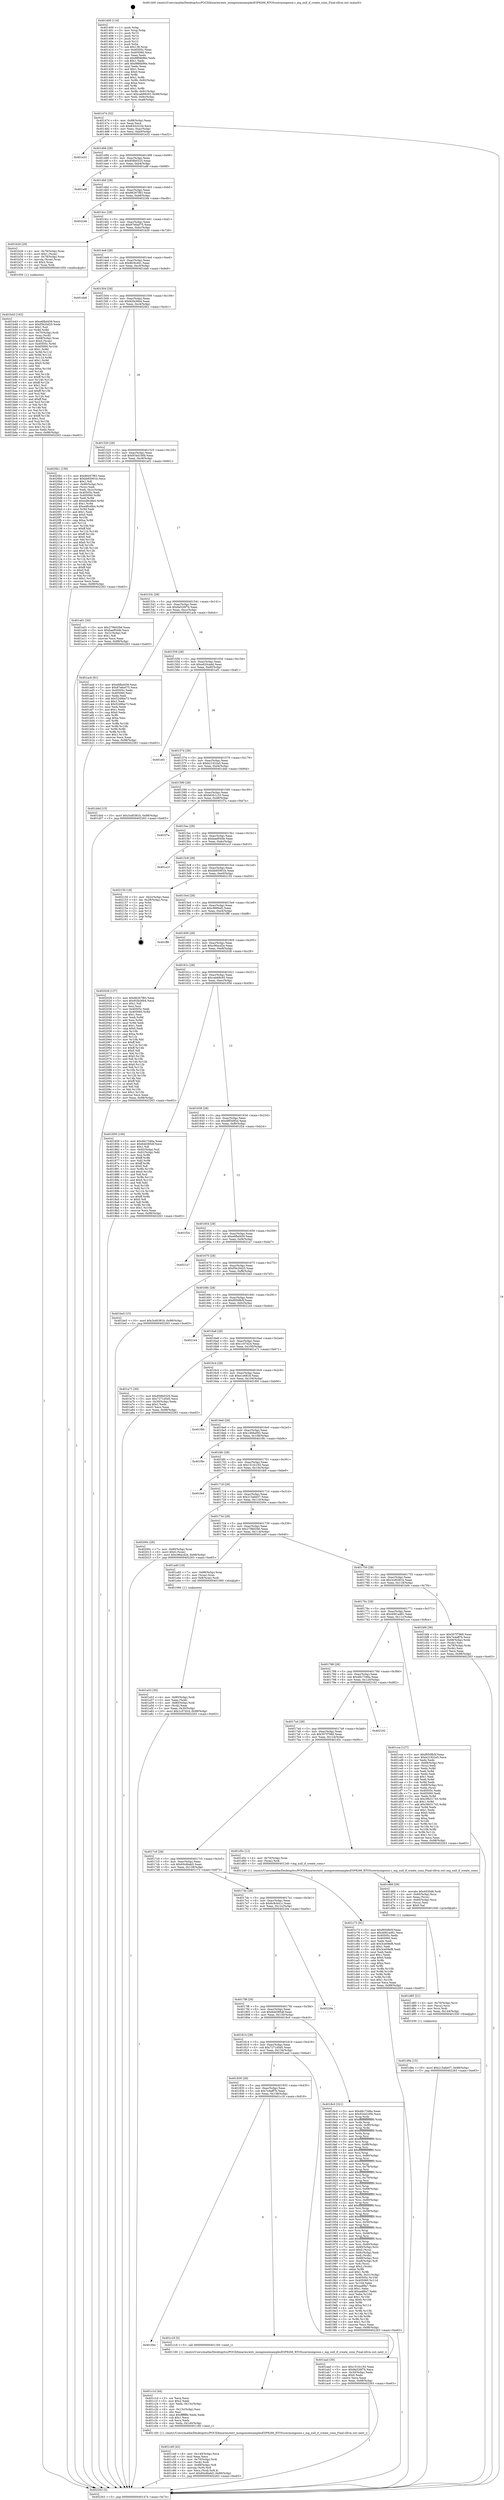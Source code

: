 digraph "0x401400" {
  label = "0x401400 (/mnt/c/Users/mathe/Desktop/tcc/POCII/binaries/extr_mongooseexamplesESP8266_RTOSusermongoose.c_mg_null_if_create_conn_Final-ollvm.out::main(0))"
  labelloc = "t"
  node[shape=record]

  Entry [label="",width=0.3,height=0.3,shape=circle,fillcolor=black,style=filled]
  "0x401474" [label="{
     0x401474 [32]\l
     | [instrs]\l
     &nbsp;&nbsp;0x401474 \<+6\>: mov -0x98(%rbp),%eax\l
     &nbsp;&nbsp;0x40147a \<+2\>: mov %eax,%ecx\l
     &nbsp;&nbsp;0x40147c \<+6\>: sub $0x83cb322d,%ecx\l
     &nbsp;&nbsp;0x401482 \<+6\>: mov %eax,-0xac(%rbp)\l
     &nbsp;&nbsp;0x401488 \<+6\>: mov %ecx,-0xb0(%rbp)\l
     &nbsp;&nbsp;0x40148e \<+6\>: je 0000000000401e32 \<main+0xa32\>\l
  }"]
  "0x401e32" [label="{
     0x401e32\l
  }", style=dashed]
  "0x401494" [label="{
     0x401494 [28]\l
     | [instrs]\l
     &nbsp;&nbsp;0x401494 \<+5\>: jmp 0000000000401499 \<main+0x99\>\l
     &nbsp;&nbsp;0x401499 \<+6\>: mov -0xac(%rbp),%eax\l
     &nbsp;&nbsp;0x40149f \<+5\>: sub $0x858b0325,%eax\l
     &nbsp;&nbsp;0x4014a4 \<+6\>: mov %eax,-0xb4(%rbp)\l
     &nbsp;&nbsp;0x4014aa \<+6\>: je 0000000000401a8f \<main+0x68f\>\l
  }"]
  Exit [label="",width=0.3,height=0.3,shape=circle,fillcolor=black,style=filled,peripheries=2]
  "0x401a8f" [label="{
     0x401a8f\l
  }", style=dashed]
  "0x4014b0" [label="{
     0x4014b0 [28]\l
     | [instrs]\l
     &nbsp;&nbsp;0x4014b0 \<+5\>: jmp 00000000004014b5 \<main+0xb5\>\l
     &nbsp;&nbsp;0x4014b5 \<+6\>: mov -0xac(%rbp),%eax\l
     &nbsp;&nbsp;0x4014bb \<+5\>: sub $0x86267f83,%eax\l
     &nbsp;&nbsp;0x4014c0 \<+6\>: mov %eax,-0xb8(%rbp)\l
     &nbsp;&nbsp;0x4014c6 \<+6\>: je 000000000040224b \<main+0xe4b\>\l
  }"]
  "0x401d9a" [label="{
     0x401d9a [15]\l
     | [instrs]\l
     &nbsp;&nbsp;0x401d9a \<+10\>: movl $0x215abb57,-0x98(%rbp)\l
     &nbsp;&nbsp;0x401da4 \<+5\>: jmp 0000000000402263 \<main+0xe63\>\l
  }"]
  "0x40224b" [label="{
     0x40224b\l
  }", style=dashed]
  "0x4014cc" [label="{
     0x4014cc [28]\l
     | [instrs]\l
     &nbsp;&nbsp;0x4014cc \<+5\>: jmp 00000000004014d1 \<main+0xd1\>\l
     &nbsp;&nbsp;0x4014d1 \<+6\>: mov -0xac(%rbp),%eax\l
     &nbsp;&nbsp;0x4014d7 \<+5\>: sub $0x87e6a075,%eax\l
     &nbsp;&nbsp;0x4014dc \<+6\>: mov %eax,-0xbc(%rbp)\l
     &nbsp;&nbsp;0x4014e2 \<+6\>: je 0000000000401b26 \<main+0x726\>\l
  }"]
  "0x401d85" [label="{
     0x401d85 [21]\l
     | [instrs]\l
     &nbsp;&nbsp;0x401d85 \<+4\>: mov -0x70(%rbp),%rcx\l
     &nbsp;&nbsp;0x401d89 \<+3\>: mov (%rcx),%rcx\l
     &nbsp;&nbsp;0x401d8c \<+3\>: mov %rcx,%rdi\l
     &nbsp;&nbsp;0x401d8f \<+6\>: mov %eax,-0x144(%rbp)\l
     &nbsp;&nbsp;0x401d95 \<+5\>: call 0000000000401030 \<free@plt\>\l
     | [calls]\l
     &nbsp;&nbsp;0x401030 \{1\} (unknown)\l
  }"]
  "0x401b26" [label="{
     0x401b26 [29]\l
     | [instrs]\l
     &nbsp;&nbsp;0x401b26 \<+4\>: mov -0x78(%rbp),%rax\l
     &nbsp;&nbsp;0x401b2a \<+6\>: movl $0x1,(%rax)\l
     &nbsp;&nbsp;0x401b30 \<+4\>: mov -0x78(%rbp),%rax\l
     &nbsp;&nbsp;0x401b34 \<+3\>: movslq (%rax),%rax\l
     &nbsp;&nbsp;0x401b37 \<+4\>: shl $0x2,%rax\l
     &nbsp;&nbsp;0x401b3b \<+3\>: mov %rax,%rdi\l
     &nbsp;&nbsp;0x401b3e \<+5\>: call 0000000000401050 \<malloc@plt\>\l
     | [calls]\l
     &nbsp;&nbsp;0x401050 \{1\} (unknown)\l
  }"]
  "0x4014e8" [label="{
     0x4014e8 [28]\l
     | [instrs]\l
     &nbsp;&nbsp;0x4014e8 \<+5\>: jmp 00000000004014ed \<main+0xed\>\l
     &nbsp;&nbsp;0x4014ed \<+6\>: mov -0xac(%rbp),%eax\l
     &nbsp;&nbsp;0x4014f3 \<+5\>: sub $0x8fc9cd41,%eax\l
     &nbsp;&nbsp;0x4014f8 \<+6\>: mov %eax,-0xc0(%rbp)\l
     &nbsp;&nbsp;0x4014fe \<+6\>: je 0000000000401da9 \<main+0x9a9\>\l
  }"]
  "0x401d68" [label="{
     0x401d68 [29]\l
     | [instrs]\l
     &nbsp;&nbsp;0x401d68 \<+10\>: movabs $0x4030d6,%rdi\l
     &nbsp;&nbsp;0x401d72 \<+4\>: mov -0x60(%rbp),%rcx\l
     &nbsp;&nbsp;0x401d76 \<+2\>: mov %eax,(%rcx)\l
     &nbsp;&nbsp;0x401d78 \<+4\>: mov -0x60(%rbp),%rcx\l
     &nbsp;&nbsp;0x401d7c \<+2\>: mov (%rcx),%esi\l
     &nbsp;&nbsp;0x401d7e \<+2\>: mov $0x0,%al\l
     &nbsp;&nbsp;0x401d80 \<+5\>: call 0000000000401040 \<printf@plt\>\l
     | [calls]\l
     &nbsp;&nbsp;0x401040 \{1\} (unknown)\l
  }"]
  "0x401da9" [label="{
     0x401da9\l
  }", style=dashed]
  "0x401504" [label="{
     0x401504 [28]\l
     | [instrs]\l
     &nbsp;&nbsp;0x401504 \<+5\>: jmp 0000000000401509 \<main+0x109\>\l
     &nbsp;&nbsp;0x401509 \<+6\>: mov -0xac(%rbp),%eax\l
     &nbsp;&nbsp;0x40150f \<+5\>: sub $0x92fa36b4,%eax\l
     &nbsp;&nbsp;0x401514 \<+6\>: mov %eax,-0xc4(%rbp)\l
     &nbsp;&nbsp;0x40151a \<+6\>: je 00000000004020b1 \<main+0xcb1\>\l
  }"]
  "0x401c49" [label="{
     0x401c49 [42]\l
     | [instrs]\l
     &nbsp;&nbsp;0x401c49 \<+6\>: mov -0x140(%rbp),%ecx\l
     &nbsp;&nbsp;0x401c4f \<+3\>: imul %eax,%ecx\l
     &nbsp;&nbsp;0x401c52 \<+4\>: mov -0x70(%rbp),%rdi\l
     &nbsp;&nbsp;0x401c56 \<+3\>: mov (%rdi),%rdi\l
     &nbsp;&nbsp;0x401c59 \<+4\>: mov -0x68(%rbp),%r8\l
     &nbsp;&nbsp;0x401c5d \<+3\>: movslq (%r8),%r8\l
     &nbsp;&nbsp;0x401c60 \<+4\>: mov %ecx,(%rdi,%r8,4)\l
     &nbsp;&nbsp;0x401c64 \<+10\>: movl $0x60c6bab5,-0x98(%rbp)\l
     &nbsp;&nbsp;0x401c6e \<+5\>: jmp 0000000000402263 \<main+0xe63\>\l
  }"]
  "0x4020b1" [label="{
     0x4020b1 [159]\l
     | [instrs]\l
     &nbsp;&nbsp;0x4020b1 \<+5\>: mov $0x86267f83,%eax\l
     &nbsp;&nbsp;0x4020b6 \<+5\>: mov $0xbb65901b,%ecx\l
     &nbsp;&nbsp;0x4020bb \<+2\>: mov $0x1,%dl\l
     &nbsp;&nbsp;0x4020bd \<+7\>: mov -0x90(%rbp),%rsi\l
     &nbsp;&nbsp;0x4020c4 \<+2\>: mov (%rsi),%edi\l
     &nbsp;&nbsp;0x4020c6 \<+3\>: mov %edi,-0x2c(%rbp)\l
     &nbsp;&nbsp;0x4020c9 \<+7\>: mov 0x40505c,%edi\l
     &nbsp;&nbsp;0x4020d0 \<+8\>: mov 0x405060,%r8d\l
     &nbsp;&nbsp;0x4020d8 \<+3\>: mov %edi,%r9d\l
     &nbsp;&nbsp;0x4020db \<+7\>: add $0xed8cdfe4,%r9d\l
     &nbsp;&nbsp;0x4020e2 \<+4\>: sub $0x1,%r9d\l
     &nbsp;&nbsp;0x4020e6 \<+7\>: sub $0xed8cdfe4,%r9d\l
     &nbsp;&nbsp;0x4020ed \<+4\>: imul %r9d,%edi\l
     &nbsp;&nbsp;0x4020f1 \<+3\>: and $0x1,%edi\l
     &nbsp;&nbsp;0x4020f4 \<+3\>: cmp $0x0,%edi\l
     &nbsp;&nbsp;0x4020f7 \<+4\>: sete %r10b\l
     &nbsp;&nbsp;0x4020fb \<+4\>: cmp $0xa,%r8d\l
     &nbsp;&nbsp;0x4020ff \<+4\>: setl %r11b\l
     &nbsp;&nbsp;0x402103 \<+3\>: mov %r10b,%bl\l
     &nbsp;&nbsp;0x402106 \<+3\>: xor $0xff,%bl\l
     &nbsp;&nbsp;0x402109 \<+3\>: mov %r11b,%r14b\l
     &nbsp;&nbsp;0x40210c \<+4\>: xor $0xff,%r14b\l
     &nbsp;&nbsp;0x402110 \<+3\>: xor $0x0,%dl\l
     &nbsp;&nbsp;0x402113 \<+3\>: mov %bl,%r15b\l
     &nbsp;&nbsp;0x402116 \<+4\>: and $0x0,%r15b\l
     &nbsp;&nbsp;0x40211a \<+3\>: and %dl,%r10b\l
     &nbsp;&nbsp;0x40211d \<+3\>: mov %r14b,%r12b\l
     &nbsp;&nbsp;0x402120 \<+4\>: and $0x0,%r12b\l
     &nbsp;&nbsp;0x402124 \<+3\>: and %dl,%r11b\l
     &nbsp;&nbsp;0x402127 \<+3\>: or %r10b,%r15b\l
     &nbsp;&nbsp;0x40212a \<+3\>: or %r11b,%r12b\l
     &nbsp;&nbsp;0x40212d \<+3\>: xor %r12b,%r15b\l
     &nbsp;&nbsp;0x402130 \<+3\>: or %r14b,%bl\l
     &nbsp;&nbsp;0x402133 \<+3\>: xor $0xff,%bl\l
     &nbsp;&nbsp;0x402136 \<+3\>: or $0x0,%dl\l
     &nbsp;&nbsp;0x402139 \<+2\>: and %dl,%bl\l
     &nbsp;&nbsp;0x40213b \<+3\>: or %bl,%r15b\l
     &nbsp;&nbsp;0x40213e \<+4\>: test $0x1,%r15b\l
     &nbsp;&nbsp;0x402142 \<+3\>: cmovne %ecx,%eax\l
     &nbsp;&nbsp;0x402145 \<+6\>: mov %eax,-0x98(%rbp)\l
     &nbsp;&nbsp;0x40214b \<+5\>: jmp 0000000000402263 \<main+0xe63\>\l
  }"]
  "0x401520" [label="{
     0x401520 [28]\l
     | [instrs]\l
     &nbsp;&nbsp;0x401520 \<+5\>: jmp 0000000000401525 \<main+0x125\>\l
     &nbsp;&nbsp;0x401525 \<+6\>: mov -0xac(%rbp),%eax\l
     &nbsp;&nbsp;0x40152b \<+5\>: sub $0x934d100b,%eax\l
     &nbsp;&nbsp;0x401530 \<+6\>: mov %eax,-0xc8(%rbp)\l
     &nbsp;&nbsp;0x401536 \<+6\>: je 0000000000401a01 \<main+0x601\>\l
  }"]
  "0x401c1d" [label="{
     0x401c1d [44]\l
     | [instrs]\l
     &nbsp;&nbsp;0x401c1d \<+2\>: xor %ecx,%ecx\l
     &nbsp;&nbsp;0x401c1f \<+5\>: mov $0x2,%edx\l
     &nbsp;&nbsp;0x401c24 \<+6\>: mov %edx,-0x13c(%rbp)\l
     &nbsp;&nbsp;0x401c2a \<+1\>: cltd\l
     &nbsp;&nbsp;0x401c2b \<+6\>: mov -0x13c(%rbp),%esi\l
     &nbsp;&nbsp;0x401c31 \<+2\>: idiv %esi\l
     &nbsp;&nbsp;0x401c33 \<+6\>: imul $0xfffffffe,%edx,%edx\l
     &nbsp;&nbsp;0x401c39 \<+3\>: sub $0x1,%ecx\l
     &nbsp;&nbsp;0x401c3c \<+2\>: sub %ecx,%edx\l
     &nbsp;&nbsp;0x401c3e \<+6\>: mov %edx,-0x140(%rbp)\l
     &nbsp;&nbsp;0x401c44 \<+5\>: call 0000000000401160 \<next_i\>\l
     | [calls]\l
     &nbsp;&nbsp;0x401160 \{1\} (/mnt/c/Users/mathe/Desktop/tcc/POCII/binaries/extr_mongooseexamplesESP8266_RTOSusermongoose.c_mg_null_if_create_conn_Final-ollvm.out::next_i)\l
  }"]
  "0x401a01" [label="{
     0x401a01 [30]\l
     | [instrs]\l
     &nbsp;&nbsp;0x401a01 \<+5\>: mov $0x279b029d,%eax\l
     &nbsp;&nbsp;0x401a06 \<+5\>: mov $0xbaef044b,%ecx\l
     &nbsp;&nbsp;0x401a0b \<+3\>: mov -0x31(%rbp),%dl\l
     &nbsp;&nbsp;0x401a0e \<+3\>: test $0x1,%dl\l
     &nbsp;&nbsp;0x401a11 \<+3\>: cmovne %ecx,%eax\l
     &nbsp;&nbsp;0x401a14 \<+6\>: mov %eax,-0x98(%rbp)\l
     &nbsp;&nbsp;0x401a1a \<+5\>: jmp 0000000000402263 \<main+0xe63\>\l
  }"]
  "0x40153c" [label="{
     0x40153c [28]\l
     | [instrs]\l
     &nbsp;&nbsp;0x40153c \<+5\>: jmp 0000000000401541 \<main+0x141\>\l
     &nbsp;&nbsp;0x401541 \<+6\>: mov -0xac(%rbp),%eax\l
     &nbsp;&nbsp;0x401547 \<+5\>: sub $0x9a526f7b,%eax\l
     &nbsp;&nbsp;0x40154c \<+6\>: mov %eax,-0xcc(%rbp)\l
     &nbsp;&nbsp;0x401552 \<+6\>: je 0000000000401acb \<main+0x6cb\>\l
  }"]
  "0x40184c" [label="{
     0x40184c\l
  }", style=dashed]
  "0x401acb" [label="{
     0x401acb [91]\l
     | [instrs]\l
     &nbsp;&nbsp;0x401acb \<+5\>: mov $0xe6fbd459,%eax\l
     &nbsp;&nbsp;0x401ad0 \<+5\>: mov $0x87e6a075,%ecx\l
     &nbsp;&nbsp;0x401ad5 \<+7\>: mov 0x40505c,%edx\l
     &nbsp;&nbsp;0x401adc \<+7\>: mov 0x405060,%esi\l
     &nbsp;&nbsp;0x401ae3 \<+2\>: mov %edx,%edi\l
     &nbsp;&nbsp;0x401ae5 \<+6\>: add $0x5249ba73,%edi\l
     &nbsp;&nbsp;0x401aeb \<+3\>: sub $0x1,%edi\l
     &nbsp;&nbsp;0x401aee \<+6\>: sub $0x5249ba73,%edi\l
     &nbsp;&nbsp;0x401af4 \<+3\>: imul %edi,%edx\l
     &nbsp;&nbsp;0x401af7 \<+3\>: and $0x1,%edx\l
     &nbsp;&nbsp;0x401afa \<+3\>: cmp $0x0,%edx\l
     &nbsp;&nbsp;0x401afd \<+4\>: sete %r8b\l
     &nbsp;&nbsp;0x401b01 \<+3\>: cmp $0xa,%esi\l
     &nbsp;&nbsp;0x401b04 \<+4\>: setl %r9b\l
     &nbsp;&nbsp;0x401b08 \<+3\>: mov %r8b,%r10b\l
     &nbsp;&nbsp;0x401b0b \<+3\>: and %r9b,%r10b\l
     &nbsp;&nbsp;0x401b0e \<+3\>: xor %r9b,%r8b\l
     &nbsp;&nbsp;0x401b11 \<+3\>: or %r8b,%r10b\l
     &nbsp;&nbsp;0x401b14 \<+4\>: test $0x1,%r10b\l
     &nbsp;&nbsp;0x401b18 \<+3\>: cmovne %ecx,%eax\l
     &nbsp;&nbsp;0x401b1b \<+6\>: mov %eax,-0x98(%rbp)\l
     &nbsp;&nbsp;0x401b21 \<+5\>: jmp 0000000000402263 \<main+0xe63\>\l
  }"]
  "0x401558" [label="{
     0x401558 [28]\l
     | [instrs]\l
     &nbsp;&nbsp;0x401558 \<+5\>: jmp 000000000040155d \<main+0x15d\>\l
     &nbsp;&nbsp;0x40155d \<+6\>: mov -0xac(%rbp),%eax\l
     &nbsp;&nbsp;0x401563 \<+5\>: sub $0xa920cadd,%eax\l
     &nbsp;&nbsp;0x401568 \<+6\>: mov %eax,-0xd0(%rbp)\l
     &nbsp;&nbsp;0x40156e \<+6\>: je 0000000000401ef1 \<main+0xaf1\>\l
  }"]
  "0x401c18" [label="{
     0x401c18 [5]\l
     | [instrs]\l
     &nbsp;&nbsp;0x401c18 \<+5\>: call 0000000000401160 \<next_i\>\l
     | [calls]\l
     &nbsp;&nbsp;0x401160 \{1\} (/mnt/c/Users/mathe/Desktop/tcc/POCII/binaries/extr_mongooseexamplesESP8266_RTOSusermongoose.c_mg_null_if_create_conn_Final-ollvm.out::next_i)\l
  }"]
  "0x401ef1" [label="{
     0x401ef1\l
  }", style=dashed]
  "0x401574" [label="{
     0x401574 [28]\l
     | [instrs]\l
     &nbsp;&nbsp;0x401574 \<+5\>: jmp 0000000000401579 \<main+0x179\>\l
     &nbsp;&nbsp;0x401579 \<+6\>: mov -0xac(%rbp),%eax\l
     &nbsp;&nbsp;0x40157f \<+5\>: sub $0xb21922a5,%eax\l
     &nbsp;&nbsp;0x401584 \<+6\>: mov %eax,-0xd4(%rbp)\l
     &nbsp;&nbsp;0x40158a \<+6\>: je 0000000000401d4d \<main+0x94d\>\l
  }"]
  "0x401b43" [label="{
     0x401b43 [162]\l
     | [instrs]\l
     &nbsp;&nbsp;0x401b43 \<+5\>: mov $0xe6fbd459,%ecx\l
     &nbsp;&nbsp;0x401b48 \<+5\>: mov $0xf5b20d25,%edx\l
     &nbsp;&nbsp;0x401b4d \<+3\>: mov $0x1,%sil\l
     &nbsp;&nbsp;0x401b50 \<+3\>: xor %r8d,%r8d\l
     &nbsp;&nbsp;0x401b53 \<+4\>: mov -0x70(%rbp),%rdi\l
     &nbsp;&nbsp;0x401b57 \<+3\>: mov %rax,(%rdi)\l
     &nbsp;&nbsp;0x401b5a \<+4\>: mov -0x68(%rbp),%rax\l
     &nbsp;&nbsp;0x401b5e \<+6\>: movl $0x0,(%rax)\l
     &nbsp;&nbsp;0x401b64 \<+8\>: mov 0x40505c,%r9d\l
     &nbsp;&nbsp;0x401b6c \<+8\>: mov 0x405060,%r10d\l
     &nbsp;&nbsp;0x401b74 \<+4\>: sub $0x1,%r8d\l
     &nbsp;&nbsp;0x401b78 \<+3\>: mov %r9d,%r11d\l
     &nbsp;&nbsp;0x401b7b \<+3\>: add %r8d,%r11d\l
     &nbsp;&nbsp;0x401b7e \<+4\>: imul %r11d,%r9d\l
     &nbsp;&nbsp;0x401b82 \<+4\>: and $0x1,%r9d\l
     &nbsp;&nbsp;0x401b86 \<+4\>: cmp $0x0,%r9d\l
     &nbsp;&nbsp;0x401b8a \<+3\>: sete %bl\l
     &nbsp;&nbsp;0x401b8d \<+4\>: cmp $0xa,%r10d\l
     &nbsp;&nbsp;0x401b91 \<+4\>: setl %r14b\l
     &nbsp;&nbsp;0x401b95 \<+3\>: mov %bl,%r15b\l
     &nbsp;&nbsp;0x401b98 \<+4\>: xor $0xff,%r15b\l
     &nbsp;&nbsp;0x401b9c \<+3\>: mov %r14b,%r12b\l
     &nbsp;&nbsp;0x401b9f \<+4\>: xor $0xff,%r12b\l
     &nbsp;&nbsp;0x401ba3 \<+4\>: xor $0x1,%sil\l
     &nbsp;&nbsp;0x401ba7 \<+3\>: mov %r15b,%r13b\l
     &nbsp;&nbsp;0x401baa \<+4\>: and $0xff,%r13b\l
     &nbsp;&nbsp;0x401bae \<+3\>: and %sil,%bl\l
     &nbsp;&nbsp;0x401bb1 \<+3\>: mov %r12b,%al\l
     &nbsp;&nbsp;0x401bb4 \<+2\>: and $0xff,%al\l
     &nbsp;&nbsp;0x401bb6 \<+3\>: and %sil,%r14b\l
     &nbsp;&nbsp;0x401bb9 \<+3\>: or %bl,%r13b\l
     &nbsp;&nbsp;0x401bbc \<+3\>: or %r14b,%al\l
     &nbsp;&nbsp;0x401bbf \<+3\>: xor %al,%r13b\l
     &nbsp;&nbsp;0x401bc2 \<+3\>: or %r12b,%r15b\l
     &nbsp;&nbsp;0x401bc5 \<+4\>: xor $0xff,%r15b\l
     &nbsp;&nbsp;0x401bc9 \<+4\>: or $0x1,%sil\l
     &nbsp;&nbsp;0x401bcd \<+3\>: and %sil,%r15b\l
     &nbsp;&nbsp;0x401bd0 \<+3\>: or %r15b,%r13b\l
     &nbsp;&nbsp;0x401bd3 \<+4\>: test $0x1,%r13b\l
     &nbsp;&nbsp;0x401bd7 \<+3\>: cmovne %edx,%ecx\l
     &nbsp;&nbsp;0x401bda \<+6\>: mov %ecx,-0x98(%rbp)\l
     &nbsp;&nbsp;0x401be0 \<+5\>: jmp 0000000000402263 \<main+0xe63\>\l
  }"]
  "0x401d4d" [label="{
     0x401d4d [15]\l
     | [instrs]\l
     &nbsp;&nbsp;0x401d4d \<+10\>: movl $0x3cd0381b,-0x98(%rbp)\l
     &nbsp;&nbsp;0x401d57 \<+5\>: jmp 0000000000402263 \<main+0xe63\>\l
  }"]
  "0x401590" [label="{
     0x401590 [28]\l
     | [instrs]\l
     &nbsp;&nbsp;0x401590 \<+5\>: jmp 0000000000401595 \<main+0x195\>\l
     &nbsp;&nbsp;0x401595 \<+6\>: mov -0xac(%rbp),%eax\l
     &nbsp;&nbsp;0x40159b \<+5\>: sub $0xb62b1c33,%eax\l
     &nbsp;&nbsp;0x4015a0 \<+6\>: mov %eax,-0xd8(%rbp)\l
     &nbsp;&nbsp;0x4015a6 \<+6\>: je 0000000000401f7a \<main+0xb7a\>\l
  }"]
  "0x401830" [label="{
     0x401830 [28]\l
     | [instrs]\l
     &nbsp;&nbsp;0x401830 \<+5\>: jmp 0000000000401835 \<main+0x435\>\l
     &nbsp;&nbsp;0x401835 \<+6\>: mov -0xac(%rbp),%eax\l
     &nbsp;&nbsp;0x40183b \<+5\>: sub $0x7e4aff7b,%eax\l
     &nbsp;&nbsp;0x401840 \<+6\>: mov %eax,-0x138(%rbp)\l
     &nbsp;&nbsp;0x401846 \<+6\>: je 0000000000401c18 \<main+0x818\>\l
  }"]
  "0x401f7a" [label="{
     0x401f7a\l
  }", style=dashed]
  "0x4015ac" [label="{
     0x4015ac [28]\l
     | [instrs]\l
     &nbsp;&nbsp;0x4015ac \<+5\>: jmp 00000000004015b1 \<main+0x1b1\>\l
     &nbsp;&nbsp;0x4015b1 \<+6\>: mov -0xac(%rbp),%eax\l
     &nbsp;&nbsp;0x4015b7 \<+5\>: sub $0xbaef044b,%eax\l
     &nbsp;&nbsp;0x4015bc \<+6\>: mov %eax,-0xdc(%rbp)\l
     &nbsp;&nbsp;0x4015c2 \<+6\>: je 0000000000401a1f \<main+0x61f\>\l
  }"]
  "0x401aad" [label="{
     0x401aad [30]\l
     | [instrs]\l
     &nbsp;&nbsp;0x401aad \<+5\>: mov $0x1510c193,%eax\l
     &nbsp;&nbsp;0x401ab2 \<+5\>: mov $0x9a526f7b,%ecx\l
     &nbsp;&nbsp;0x401ab7 \<+3\>: mov -0x30(%rbp),%edx\l
     &nbsp;&nbsp;0x401aba \<+3\>: cmp $0x0,%edx\l
     &nbsp;&nbsp;0x401abd \<+3\>: cmove %ecx,%eax\l
     &nbsp;&nbsp;0x401ac0 \<+6\>: mov %eax,-0x98(%rbp)\l
     &nbsp;&nbsp;0x401ac6 \<+5\>: jmp 0000000000402263 \<main+0xe63\>\l
  }"]
  "0x401a1f" [label="{
     0x401a1f\l
  }", style=dashed]
  "0x4015c8" [label="{
     0x4015c8 [28]\l
     | [instrs]\l
     &nbsp;&nbsp;0x4015c8 \<+5\>: jmp 00000000004015cd \<main+0x1cd\>\l
     &nbsp;&nbsp;0x4015cd \<+6\>: mov -0xac(%rbp),%eax\l
     &nbsp;&nbsp;0x4015d3 \<+5\>: sub $0xbb65901b,%eax\l
     &nbsp;&nbsp;0x4015d8 \<+6\>: mov %eax,-0xe0(%rbp)\l
     &nbsp;&nbsp;0x4015de \<+6\>: je 0000000000402150 \<main+0xd50\>\l
  }"]
  "0x401a53" [label="{
     0x401a53 [30]\l
     | [instrs]\l
     &nbsp;&nbsp;0x401a53 \<+4\>: mov -0x80(%rbp),%rdi\l
     &nbsp;&nbsp;0x401a57 \<+2\>: mov %eax,(%rdi)\l
     &nbsp;&nbsp;0x401a59 \<+4\>: mov -0x80(%rbp),%rdi\l
     &nbsp;&nbsp;0x401a5d \<+2\>: mov (%rdi),%eax\l
     &nbsp;&nbsp;0x401a5f \<+3\>: mov %eax,-0x30(%rbp)\l
     &nbsp;&nbsp;0x401a62 \<+10\>: movl $0x1c07d24,-0x98(%rbp)\l
     &nbsp;&nbsp;0x401a6c \<+5\>: jmp 0000000000402263 \<main+0xe63\>\l
  }"]
  "0x402150" [label="{
     0x402150 [18]\l
     | [instrs]\l
     &nbsp;&nbsp;0x402150 \<+3\>: mov -0x2c(%rbp),%eax\l
     &nbsp;&nbsp;0x402153 \<+4\>: lea -0x28(%rbp),%rsp\l
     &nbsp;&nbsp;0x402157 \<+1\>: pop %rbx\l
     &nbsp;&nbsp;0x402158 \<+2\>: pop %r12\l
     &nbsp;&nbsp;0x40215a \<+2\>: pop %r13\l
     &nbsp;&nbsp;0x40215c \<+2\>: pop %r14\l
     &nbsp;&nbsp;0x40215e \<+2\>: pop %r15\l
     &nbsp;&nbsp;0x402160 \<+1\>: pop %rbp\l
     &nbsp;&nbsp;0x402161 \<+1\>: ret\l
  }"]
  "0x4015e4" [label="{
     0x4015e4 [28]\l
     | [instrs]\l
     &nbsp;&nbsp;0x4015e4 \<+5\>: jmp 00000000004015e9 \<main+0x1e9\>\l
     &nbsp;&nbsp;0x4015e9 \<+6\>: mov -0xac(%rbp),%eax\l
     &nbsp;&nbsp;0x4015ef \<+5\>: sub $0xc86f0af2,%eax\l
     &nbsp;&nbsp;0x4015f4 \<+6\>: mov %eax,-0xe4(%rbp)\l
     &nbsp;&nbsp;0x4015fa \<+6\>: je 0000000000401ff8 \<main+0xbf8\>\l
  }"]
  "0x401814" [label="{
     0x401814 [28]\l
     | [instrs]\l
     &nbsp;&nbsp;0x401814 \<+5\>: jmp 0000000000401819 \<main+0x419\>\l
     &nbsp;&nbsp;0x401819 \<+6\>: mov -0xac(%rbp),%eax\l
     &nbsp;&nbsp;0x40181f \<+5\>: sub $0x7271d5d5,%eax\l
     &nbsp;&nbsp;0x401824 \<+6\>: mov %eax,-0x134(%rbp)\l
     &nbsp;&nbsp;0x40182a \<+6\>: je 0000000000401aad \<main+0x6ad\>\l
  }"]
  "0x401ff8" [label="{
     0x401ff8\l
  }", style=dashed]
  "0x401600" [label="{
     0x401600 [28]\l
     | [instrs]\l
     &nbsp;&nbsp;0x401600 \<+5\>: jmp 0000000000401605 \<main+0x205\>\l
     &nbsp;&nbsp;0x401605 \<+6\>: mov -0xac(%rbp),%eax\l
     &nbsp;&nbsp;0x40160b \<+5\>: sub $0xc96acd2e,%eax\l
     &nbsp;&nbsp;0x401610 \<+6\>: mov %eax,-0xe8(%rbp)\l
     &nbsp;&nbsp;0x401616 \<+6\>: je 0000000000402028 \<main+0xc28\>\l
  }"]
  "0x4018c0" [label="{
     0x4018c0 [321]\l
     | [instrs]\l
     &nbsp;&nbsp;0x4018c0 \<+5\>: mov $0x46c7346a,%eax\l
     &nbsp;&nbsp;0x4018c5 \<+5\>: mov $0x934d100b,%ecx\l
     &nbsp;&nbsp;0x4018ca \<+3\>: mov %rsp,%rdx\l
     &nbsp;&nbsp;0x4018cd \<+4\>: add $0xfffffffffffffff0,%rdx\l
     &nbsp;&nbsp;0x4018d1 \<+3\>: mov %rdx,%rsp\l
     &nbsp;&nbsp;0x4018d4 \<+7\>: mov %rdx,-0x90(%rbp)\l
     &nbsp;&nbsp;0x4018db \<+3\>: mov %rsp,%rdx\l
     &nbsp;&nbsp;0x4018de \<+4\>: add $0xfffffffffffffff0,%rdx\l
     &nbsp;&nbsp;0x4018e2 \<+3\>: mov %rdx,%rsp\l
     &nbsp;&nbsp;0x4018e5 \<+3\>: mov %rsp,%rsi\l
     &nbsp;&nbsp;0x4018e8 \<+4\>: add $0xfffffffffffffff0,%rsi\l
     &nbsp;&nbsp;0x4018ec \<+3\>: mov %rsi,%rsp\l
     &nbsp;&nbsp;0x4018ef \<+7\>: mov %rsi,-0x88(%rbp)\l
     &nbsp;&nbsp;0x4018f6 \<+3\>: mov %rsp,%rsi\l
     &nbsp;&nbsp;0x4018f9 \<+4\>: add $0xfffffffffffffff0,%rsi\l
     &nbsp;&nbsp;0x4018fd \<+3\>: mov %rsi,%rsp\l
     &nbsp;&nbsp;0x401900 \<+4\>: mov %rsi,-0x80(%rbp)\l
     &nbsp;&nbsp;0x401904 \<+3\>: mov %rsp,%rsi\l
     &nbsp;&nbsp;0x401907 \<+4\>: add $0xfffffffffffffff0,%rsi\l
     &nbsp;&nbsp;0x40190b \<+3\>: mov %rsi,%rsp\l
     &nbsp;&nbsp;0x40190e \<+4\>: mov %rsi,-0x78(%rbp)\l
     &nbsp;&nbsp;0x401912 \<+3\>: mov %rsp,%rsi\l
     &nbsp;&nbsp;0x401915 \<+4\>: add $0xfffffffffffffff0,%rsi\l
     &nbsp;&nbsp;0x401919 \<+3\>: mov %rsi,%rsp\l
     &nbsp;&nbsp;0x40191c \<+4\>: mov %rsi,-0x70(%rbp)\l
     &nbsp;&nbsp;0x401920 \<+3\>: mov %rsp,%rsi\l
     &nbsp;&nbsp;0x401923 \<+4\>: add $0xfffffffffffffff0,%rsi\l
     &nbsp;&nbsp;0x401927 \<+3\>: mov %rsi,%rsp\l
     &nbsp;&nbsp;0x40192a \<+4\>: mov %rsi,-0x68(%rbp)\l
     &nbsp;&nbsp;0x40192e \<+3\>: mov %rsp,%rsi\l
     &nbsp;&nbsp;0x401931 \<+4\>: add $0xfffffffffffffff0,%rsi\l
     &nbsp;&nbsp;0x401935 \<+3\>: mov %rsi,%rsp\l
     &nbsp;&nbsp;0x401938 \<+4\>: mov %rsi,-0x60(%rbp)\l
     &nbsp;&nbsp;0x40193c \<+3\>: mov %rsp,%rsi\l
     &nbsp;&nbsp;0x40193f \<+4\>: add $0xfffffffffffffff0,%rsi\l
     &nbsp;&nbsp;0x401943 \<+3\>: mov %rsi,%rsp\l
     &nbsp;&nbsp;0x401946 \<+4\>: mov %rsi,-0x58(%rbp)\l
     &nbsp;&nbsp;0x40194a \<+3\>: mov %rsp,%rsi\l
     &nbsp;&nbsp;0x40194d \<+4\>: add $0xfffffffffffffff0,%rsi\l
     &nbsp;&nbsp;0x401951 \<+3\>: mov %rsi,%rsp\l
     &nbsp;&nbsp;0x401954 \<+4\>: mov %rsi,-0x50(%rbp)\l
     &nbsp;&nbsp;0x401958 \<+3\>: mov %rsp,%rsi\l
     &nbsp;&nbsp;0x40195b \<+4\>: add $0xfffffffffffffff0,%rsi\l
     &nbsp;&nbsp;0x40195f \<+3\>: mov %rsi,%rsp\l
     &nbsp;&nbsp;0x401962 \<+4\>: mov %rsi,-0x48(%rbp)\l
     &nbsp;&nbsp;0x401966 \<+3\>: mov %rsp,%rsi\l
     &nbsp;&nbsp;0x401969 \<+4\>: add $0xfffffffffffffff0,%rsi\l
     &nbsp;&nbsp;0x40196d \<+3\>: mov %rsi,%rsp\l
     &nbsp;&nbsp;0x401970 \<+4\>: mov %rsi,-0x40(%rbp)\l
     &nbsp;&nbsp;0x401974 \<+7\>: mov -0x90(%rbp),%rsi\l
     &nbsp;&nbsp;0x40197b \<+6\>: movl $0x0,(%rsi)\l
     &nbsp;&nbsp;0x401981 \<+6\>: mov -0x9c(%rbp),%edi\l
     &nbsp;&nbsp;0x401987 \<+2\>: mov %edi,(%rdx)\l
     &nbsp;&nbsp;0x401989 \<+7\>: mov -0x88(%rbp),%rsi\l
     &nbsp;&nbsp;0x401990 \<+7\>: mov -0xa8(%rbp),%r8\l
     &nbsp;&nbsp;0x401997 \<+3\>: mov %r8,(%rsi)\l
     &nbsp;&nbsp;0x40199a \<+3\>: cmpl $0x2,(%rdx)\l
     &nbsp;&nbsp;0x40199d \<+4\>: setne %r9b\l
     &nbsp;&nbsp;0x4019a1 \<+4\>: and $0x1,%r9b\l
     &nbsp;&nbsp;0x4019a5 \<+4\>: mov %r9b,-0x31(%rbp)\l
     &nbsp;&nbsp;0x4019a9 \<+8\>: mov 0x40505c,%r10d\l
     &nbsp;&nbsp;0x4019b1 \<+8\>: mov 0x405060,%r11d\l
     &nbsp;&nbsp;0x4019b9 \<+3\>: mov %r10d,%ebx\l
     &nbsp;&nbsp;0x4019bc \<+6\>: sub $0xaa89a7,%ebx\l
     &nbsp;&nbsp;0x4019c2 \<+3\>: sub $0x1,%ebx\l
     &nbsp;&nbsp;0x4019c5 \<+6\>: add $0xaa89a7,%ebx\l
     &nbsp;&nbsp;0x4019cb \<+4\>: imul %ebx,%r10d\l
     &nbsp;&nbsp;0x4019cf \<+4\>: and $0x1,%r10d\l
     &nbsp;&nbsp;0x4019d3 \<+4\>: cmp $0x0,%r10d\l
     &nbsp;&nbsp;0x4019d7 \<+4\>: sete %r9b\l
     &nbsp;&nbsp;0x4019db \<+4\>: cmp $0xa,%r11d\l
     &nbsp;&nbsp;0x4019df \<+4\>: setl %r14b\l
     &nbsp;&nbsp;0x4019e3 \<+3\>: mov %r9b,%r15b\l
     &nbsp;&nbsp;0x4019e6 \<+3\>: and %r14b,%r15b\l
     &nbsp;&nbsp;0x4019e9 \<+3\>: xor %r14b,%r9b\l
     &nbsp;&nbsp;0x4019ec \<+3\>: or %r9b,%r15b\l
     &nbsp;&nbsp;0x4019ef \<+4\>: test $0x1,%r15b\l
     &nbsp;&nbsp;0x4019f3 \<+3\>: cmovne %ecx,%eax\l
     &nbsp;&nbsp;0x4019f6 \<+6\>: mov %eax,-0x98(%rbp)\l
     &nbsp;&nbsp;0x4019fc \<+5\>: jmp 0000000000402263 \<main+0xe63\>\l
  }"]
  "0x402028" [label="{
     0x402028 [137]\l
     | [instrs]\l
     &nbsp;&nbsp;0x402028 \<+5\>: mov $0x86267f83,%eax\l
     &nbsp;&nbsp;0x40202d \<+5\>: mov $0x92fa36b4,%ecx\l
     &nbsp;&nbsp;0x402032 \<+2\>: mov $0x1,%dl\l
     &nbsp;&nbsp;0x402034 \<+2\>: xor %esi,%esi\l
     &nbsp;&nbsp;0x402036 \<+7\>: mov 0x40505c,%edi\l
     &nbsp;&nbsp;0x40203d \<+8\>: mov 0x405060,%r8d\l
     &nbsp;&nbsp;0x402045 \<+3\>: sub $0x1,%esi\l
     &nbsp;&nbsp;0x402048 \<+3\>: mov %edi,%r9d\l
     &nbsp;&nbsp;0x40204b \<+3\>: add %esi,%r9d\l
     &nbsp;&nbsp;0x40204e \<+4\>: imul %r9d,%edi\l
     &nbsp;&nbsp;0x402052 \<+3\>: and $0x1,%edi\l
     &nbsp;&nbsp;0x402055 \<+3\>: cmp $0x0,%edi\l
     &nbsp;&nbsp;0x402058 \<+4\>: sete %r10b\l
     &nbsp;&nbsp;0x40205c \<+4\>: cmp $0xa,%r8d\l
     &nbsp;&nbsp;0x402060 \<+4\>: setl %r11b\l
     &nbsp;&nbsp;0x402064 \<+3\>: mov %r10b,%bl\l
     &nbsp;&nbsp;0x402067 \<+3\>: xor $0xff,%bl\l
     &nbsp;&nbsp;0x40206a \<+3\>: mov %r11b,%r14b\l
     &nbsp;&nbsp;0x40206d \<+4\>: xor $0xff,%r14b\l
     &nbsp;&nbsp;0x402071 \<+3\>: xor $0x0,%dl\l
     &nbsp;&nbsp;0x402074 \<+3\>: mov %bl,%r15b\l
     &nbsp;&nbsp;0x402077 \<+4\>: and $0x0,%r15b\l
     &nbsp;&nbsp;0x40207b \<+3\>: and %dl,%r10b\l
     &nbsp;&nbsp;0x40207e \<+3\>: mov %r14b,%r12b\l
     &nbsp;&nbsp;0x402081 \<+4\>: and $0x0,%r12b\l
     &nbsp;&nbsp;0x402085 \<+3\>: and %dl,%r11b\l
     &nbsp;&nbsp;0x402088 \<+3\>: or %r10b,%r15b\l
     &nbsp;&nbsp;0x40208b \<+3\>: or %r11b,%r12b\l
     &nbsp;&nbsp;0x40208e \<+3\>: xor %r12b,%r15b\l
     &nbsp;&nbsp;0x402091 \<+3\>: or %r14b,%bl\l
     &nbsp;&nbsp;0x402094 \<+3\>: xor $0xff,%bl\l
     &nbsp;&nbsp;0x402097 \<+3\>: or $0x0,%dl\l
     &nbsp;&nbsp;0x40209a \<+2\>: and %dl,%bl\l
     &nbsp;&nbsp;0x40209c \<+3\>: or %bl,%r15b\l
     &nbsp;&nbsp;0x40209f \<+4\>: test $0x1,%r15b\l
     &nbsp;&nbsp;0x4020a3 \<+3\>: cmovne %ecx,%eax\l
     &nbsp;&nbsp;0x4020a6 \<+6\>: mov %eax,-0x98(%rbp)\l
     &nbsp;&nbsp;0x4020ac \<+5\>: jmp 0000000000402263 \<main+0xe63\>\l
  }"]
  "0x40161c" [label="{
     0x40161c [28]\l
     | [instrs]\l
     &nbsp;&nbsp;0x40161c \<+5\>: jmp 0000000000401621 \<main+0x221\>\l
     &nbsp;&nbsp;0x401621 \<+6\>: mov -0xac(%rbp),%eax\l
     &nbsp;&nbsp;0x401627 \<+5\>: sub $0xcab68c93,%eax\l
     &nbsp;&nbsp;0x40162c \<+6\>: mov %eax,-0xec(%rbp)\l
     &nbsp;&nbsp;0x401632 \<+6\>: je 0000000000401856 \<main+0x456\>\l
  }"]
  "0x4017f8" [label="{
     0x4017f8 [28]\l
     | [instrs]\l
     &nbsp;&nbsp;0x4017f8 \<+5\>: jmp 00000000004017fd \<main+0x3fd\>\l
     &nbsp;&nbsp;0x4017fd \<+6\>: mov -0xac(%rbp),%eax\l
     &nbsp;&nbsp;0x401803 \<+5\>: sub $0x6dd385df,%eax\l
     &nbsp;&nbsp;0x401808 \<+6\>: mov %eax,-0x130(%rbp)\l
     &nbsp;&nbsp;0x40180e \<+6\>: je 00000000004018c0 \<main+0x4c0\>\l
  }"]
  "0x401856" [label="{
     0x401856 [106]\l
     | [instrs]\l
     &nbsp;&nbsp;0x401856 \<+5\>: mov $0x46c7346a,%eax\l
     &nbsp;&nbsp;0x40185b \<+5\>: mov $0x6dd385df,%ecx\l
     &nbsp;&nbsp;0x401860 \<+2\>: mov $0x1,%dl\l
     &nbsp;&nbsp;0x401862 \<+7\>: mov -0x92(%rbp),%sil\l
     &nbsp;&nbsp;0x401869 \<+7\>: mov -0x91(%rbp),%dil\l
     &nbsp;&nbsp;0x401870 \<+3\>: mov %sil,%r8b\l
     &nbsp;&nbsp;0x401873 \<+4\>: xor $0xff,%r8b\l
     &nbsp;&nbsp;0x401877 \<+3\>: mov %dil,%r9b\l
     &nbsp;&nbsp;0x40187a \<+4\>: xor $0xff,%r9b\l
     &nbsp;&nbsp;0x40187e \<+3\>: xor $0x0,%dl\l
     &nbsp;&nbsp;0x401881 \<+3\>: mov %r8b,%r10b\l
     &nbsp;&nbsp;0x401884 \<+4\>: and $0x0,%r10b\l
     &nbsp;&nbsp;0x401888 \<+3\>: and %dl,%sil\l
     &nbsp;&nbsp;0x40188b \<+3\>: mov %r9b,%r11b\l
     &nbsp;&nbsp;0x40188e \<+4\>: and $0x0,%r11b\l
     &nbsp;&nbsp;0x401892 \<+3\>: and %dl,%dil\l
     &nbsp;&nbsp;0x401895 \<+3\>: or %sil,%r10b\l
     &nbsp;&nbsp;0x401898 \<+3\>: or %dil,%r11b\l
     &nbsp;&nbsp;0x40189b \<+3\>: xor %r11b,%r10b\l
     &nbsp;&nbsp;0x40189e \<+3\>: or %r9b,%r8b\l
     &nbsp;&nbsp;0x4018a1 \<+4\>: xor $0xff,%r8b\l
     &nbsp;&nbsp;0x4018a5 \<+3\>: or $0x0,%dl\l
     &nbsp;&nbsp;0x4018a8 \<+3\>: and %dl,%r8b\l
     &nbsp;&nbsp;0x4018ab \<+3\>: or %r8b,%r10b\l
     &nbsp;&nbsp;0x4018ae \<+4\>: test $0x1,%r10b\l
     &nbsp;&nbsp;0x4018b2 \<+3\>: cmovne %ecx,%eax\l
     &nbsp;&nbsp;0x4018b5 \<+6\>: mov %eax,-0x98(%rbp)\l
     &nbsp;&nbsp;0x4018bb \<+5\>: jmp 0000000000402263 \<main+0xe63\>\l
  }"]
  "0x401638" [label="{
     0x401638 [28]\l
     | [instrs]\l
     &nbsp;&nbsp;0x401638 \<+5\>: jmp 000000000040163d \<main+0x23d\>\l
     &nbsp;&nbsp;0x40163d \<+6\>: mov -0xac(%rbp),%eax\l
     &nbsp;&nbsp;0x401643 \<+5\>: sub $0xd8f3d85d,%eax\l
     &nbsp;&nbsp;0x401648 \<+6\>: mov %eax,-0xf0(%rbp)\l
     &nbsp;&nbsp;0x40164e \<+6\>: je 0000000000401f24 \<main+0xb24\>\l
  }"]
  "0x402263" [label="{
     0x402263 [5]\l
     | [instrs]\l
     &nbsp;&nbsp;0x402263 \<+5\>: jmp 0000000000401474 \<main+0x74\>\l
  }"]
  "0x401400" [label="{
     0x401400 [116]\l
     | [instrs]\l
     &nbsp;&nbsp;0x401400 \<+1\>: push %rbp\l
     &nbsp;&nbsp;0x401401 \<+3\>: mov %rsp,%rbp\l
     &nbsp;&nbsp;0x401404 \<+2\>: push %r15\l
     &nbsp;&nbsp;0x401406 \<+2\>: push %r14\l
     &nbsp;&nbsp;0x401408 \<+2\>: push %r13\l
     &nbsp;&nbsp;0x40140a \<+2\>: push %r12\l
     &nbsp;&nbsp;0x40140c \<+1\>: push %rbx\l
     &nbsp;&nbsp;0x40140d \<+7\>: sub $0x138,%rsp\l
     &nbsp;&nbsp;0x401414 \<+7\>: mov 0x40505c,%eax\l
     &nbsp;&nbsp;0x40141b \<+7\>: mov 0x405060,%ecx\l
     &nbsp;&nbsp;0x401422 \<+2\>: mov %eax,%edx\l
     &nbsp;&nbsp;0x401424 \<+6\>: sub $0x98fdb96e,%edx\l
     &nbsp;&nbsp;0x40142a \<+3\>: sub $0x1,%edx\l
     &nbsp;&nbsp;0x40142d \<+6\>: add $0x98fdb96e,%edx\l
     &nbsp;&nbsp;0x401433 \<+3\>: imul %edx,%eax\l
     &nbsp;&nbsp;0x401436 \<+3\>: and $0x1,%eax\l
     &nbsp;&nbsp;0x401439 \<+3\>: cmp $0x0,%eax\l
     &nbsp;&nbsp;0x40143c \<+4\>: sete %r8b\l
     &nbsp;&nbsp;0x401440 \<+4\>: and $0x1,%r8b\l
     &nbsp;&nbsp;0x401444 \<+7\>: mov %r8b,-0x92(%rbp)\l
     &nbsp;&nbsp;0x40144b \<+3\>: cmp $0xa,%ecx\l
     &nbsp;&nbsp;0x40144e \<+4\>: setl %r8b\l
     &nbsp;&nbsp;0x401452 \<+4\>: and $0x1,%r8b\l
     &nbsp;&nbsp;0x401456 \<+7\>: mov %r8b,-0x91(%rbp)\l
     &nbsp;&nbsp;0x40145d \<+10\>: movl $0xcab68c93,-0x98(%rbp)\l
     &nbsp;&nbsp;0x401467 \<+6\>: mov %edi,-0x9c(%rbp)\l
     &nbsp;&nbsp;0x40146d \<+7\>: mov %rsi,-0xa8(%rbp)\l
  }"]
  "0x40220e" [label="{
     0x40220e\l
  }", style=dashed]
  "0x401f24" [label="{
     0x401f24\l
  }", style=dashed]
  "0x401654" [label="{
     0x401654 [28]\l
     | [instrs]\l
     &nbsp;&nbsp;0x401654 \<+5\>: jmp 0000000000401659 \<main+0x259\>\l
     &nbsp;&nbsp;0x401659 \<+6\>: mov -0xac(%rbp),%eax\l
     &nbsp;&nbsp;0x40165f \<+5\>: sub $0xe6fbd459,%eax\l
     &nbsp;&nbsp;0x401664 \<+6\>: mov %eax,-0xf4(%rbp)\l
     &nbsp;&nbsp;0x40166a \<+6\>: je 00000000004021a7 \<main+0xda7\>\l
  }"]
  "0x4017dc" [label="{
     0x4017dc [28]\l
     | [instrs]\l
     &nbsp;&nbsp;0x4017dc \<+5\>: jmp 00000000004017e1 \<main+0x3e1\>\l
     &nbsp;&nbsp;0x4017e1 \<+6\>: mov -0xac(%rbp),%eax\l
     &nbsp;&nbsp;0x4017e7 \<+5\>: sub $0x6c8cb41c,%eax\l
     &nbsp;&nbsp;0x4017ec \<+6\>: mov %eax,-0x12c(%rbp)\l
     &nbsp;&nbsp;0x4017f2 \<+6\>: je 000000000040220e \<main+0xe0e\>\l
  }"]
  "0x4021a7" [label="{
     0x4021a7\l
  }", style=dashed]
  "0x401670" [label="{
     0x401670 [28]\l
     | [instrs]\l
     &nbsp;&nbsp;0x401670 \<+5\>: jmp 0000000000401675 \<main+0x275\>\l
     &nbsp;&nbsp;0x401675 \<+6\>: mov -0xac(%rbp),%eax\l
     &nbsp;&nbsp;0x40167b \<+5\>: sub $0xf5b20d25,%eax\l
     &nbsp;&nbsp;0x401680 \<+6\>: mov %eax,-0xf8(%rbp)\l
     &nbsp;&nbsp;0x401686 \<+6\>: je 0000000000401be5 \<main+0x7e5\>\l
  }"]
  "0x401c73" [label="{
     0x401c73 [91]\l
     | [instrs]\l
     &nbsp;&nbsp;0x401c73 \<+5\>: mov $0xf950fb5f,%eax\l
     &nbsp;&nbsp;0x401c78 \<+5\>: mov $0x4081a481,%ecx\l
     &nbsp;&nbsp;0x401c7d \<+7\>: mov 0x40505c,%edx\l
     &nbsp;&nbsp;0x401c84 \<+7\>: mov 0x405060,%esi\l
     &nbsp;&nbsp;0x401c8b \<+2\>: mov %edx,%edi\l
     &nbsp;&nbsp;0x401c8d \<+6\>: add $0x3ce09ef8,%edi\l
     &nbsp;&nbsp;0x401c93 \<+3\>: sub $0x1,%edi\l
     &nbsp;&nbsp;0x401c96 \<+6\>: sub $0x3ce09ef8,%edi\l
     &nbsp;&nbsp;0x401c9c \<+3\>: imul %edi,%edx\l
     &nbsp;&nbsp;0x401c9f \<+3\>: and $0x1,%edx\l
     &nbsp;&nbsp;0x401ca2 \<+3\>: cmp $0x0,%edx\l
     &nbsp;&nbsp;0x401ca5 \<+4\>: sete %r8b\l
     &nbsp;&nbsp;0x401ca9 \<+3\>: cmp $0xa,%esi\l
     &nbsp;&nbsp;0x401cac \<+4\>: setl %r9b\l
     &nbsp;&nbsp;0x401cb0 \<+3\>: mov %r8b,%r10b\l
     &nbsp;&nbsp;0x401cb3 \<+3\>: and %r9b,%r10b\l
     &nbsp;&nbsp;0x401cb6 \<+3\>: xor %r9b,%r8b\l
     &nbsp;&nbsp;0x401cb9 \<+3\>: or %r8b,%r10b\l
     &nbsp;&nbsp;0x401cbc \<+4\>: test $0x1,%r10b\l
     &nbsp;&nbsp;0x401cc0 \<+3\>: cmovne %ecx,%eax\l
     &nbsp;&nbsp;0x401cc3 \<+6\>: mov %eax,-0x98(%rbp)\l
     &nbsp;&nbsp;0x401cc9 \<+5\>: jmp 0000000000402263 \<main+0xe63\>\l
  }"]
  "0x401be5" [label="{
     0x401be5 [15]\l
     | [instrs]\l
     &nbsp;&nbsp;0x401be5 \<+10\>: movl $0x3cd0381b,-0x98(%rbp)\l
     &nbsp;&nbsp;0x401bef \<+5\>: jmp 0000000000402263 \<main+0xe63\>\l
  }"]
  "0x40168c" [label="{
     0x40168c [28]\l
     | [instrs]\l
     &nbsp;&nbsp;0x40168c \<+5\>: jmp 0000000000401691 \<main+0x291\>\l
     &nbsp;&nbsp;0x401691 \<+6\>: mov -0xac(%rbp),%eax\l
     &nbsp;&nbsp;0x401697 \<+5\>: sub $0xf950fb5f,%eax\l
     &nbsp;&nbsp;0x40169c \<+6\>: mov %eax,-0xfc(%rbp)\l
     &nbsp;&nbsp;0x4016a2 \<+6\>: je 00000000004021e4 \<main+0xde4\>\l
  }"]
  "0x4017c0" [label="{
     0x4017c0 [28]\l
     | [instrs]\l
     &nbsp;&nbsp;0x4017c0 \<+5\>: jmp 00000000004017c5 \<main+0x3c5\>\l
     &nbsp;&nbsp;0x4017c5 \<+6\>: mov -0xac(%rbp),%eax\l
     &nbsp;&nbsp;0x4017cb \<+5\>: sub $0x60c6bab5,%eax\l
     &nbsp;&nbsp;0x4017d0 \<+6\>: mov %eax,-0x128(%rbp)\l
     &nbsp;&nbsp;0x4017d6 \<+6\>: je 0000000000401c73 \<main+0x873\>\l
  }"]
  "0x4021e4" [label="{
     0x4021e4\l
  }", style=dashed]
  "0x4016a8" [label="{
     0x4016a8 [28]\l
     | [instrs]\l
     &nbsp;&nbsp;0x4016a8 \<+5\>: jmp 00000000004016ad \<main+0x2ad\>\l
     &nbsp;&nbsp;0x4016ad \<+6\>: mov -0xac(%rbp),%eax\l
     &nbsp;&nbsp;0x4016b3 \<+5\>: sub $0x1c07d24,%eax\l
     &nbsp;&nbsp;0x4016b8 \<+6\>: mov %eax,-0x100(%rbp)\l
     &nbsp;&nbsp;0x4016be \<+6\>: je 0000000000401a71 \<main+0x671\>\l
  }"]
  "0x401d5c" [label="{
     0x401d5c [12]\l
     | [instrs]\l
     &nbsp;&nbsp;0x401d5c \<+4\>: mov -0x70(%rbp),%rax\l
     &nbsp;&nbsp;0x401d60 \<+3\>: mov (%rax),%rdi\l
     &nbsp;&nbsp;0x401d63 \<+5\>: call 0000000000401240 \<mg_null_if_create_conn\>\l
     | [calls]\l
     &nbsp;&nbsp;0x401240 \{1\} (/mnt/c/Users/mathe/Desktop/tcc/POCII/binaries/extr_mongooseexamplesESP8266_RTOSusermongoose.c_mg_null_if_create_conn_Final-ollvm.out::mg_null_if_create_conn)\l
  }"]
  "0x401a71" [label="{
     0x401a71 [30]\l
     | [instrs]\l
     &nbsp;&nbsp;0x401a71 \<+5\>: mov $0x858b0325,%eax\l
     &nbsp;&nbsp;0x401a76 \<+5\>: mov $0x7271d5d5,%ecx\l
     &nbsp;&nbsp;0x401a7b \<+3\>: mov -0x30(%rbp),%edx\l
     &nbsp;&nbsp;0x401a7e \<+3\>: cmp $0x1,%edx\l
     &nbsp;&nbsp;0x401a81 \<+3\>: cmovl %ecx,%eax\l
     &nbsp;&nbsp;0x401a84 \<+6\>: mov %eax,-0x98(%rbp)\l
     &nbsp;&nbsp;0x401a8a \<+5\>: jmp 0000000000402263 \<main+0xe63\>\l
  }"]
  "0x4016c4" [label="{
     0x4016c4 [28]\l
     | [instrs]\l
     &nbsp;&nbsp;0x4016c4 \<+5\>: jmp 00000000004016c9 \<main+0x2c9\>\l
     &nbsp;&nbsp;0x4016c9 \<+6\>: mov -0xac(%rbp),%eax\l
     &nbsp;&nbsp;0x4016cf \<+5\>: sub $0xe1e6818,%eax\l
     &nbsp;&nbsp;0x4016d4 \<+6\>: mov %eax,-0x104(%rbp)\l
     &nbsp;&nbsp;0x4016da \<+6\>: je 0000000000401f00 \<main+0xb00\>\l
  }"]
  "0x4017a4" [label="{
     0x4017a4 [28]\l
     | [instrs]\l
     &nbsp;&nbsp;0x4017a4 \<+5\>: jmp 00000000004017a9 \<main+0x3a9\>\l
     &nbsp;&nbsp;0x4017a9 \<+6\>: mov -0xac(%rbp),%eax\l
     &nbsp;&nbsp;0x4017af \<+5\>: sub $0x507f7960,%eax\l
     &nbsp;&nbsp;0x4017b4 \<+6\>: mov %eax,-0x124(%rbp)\l
     &nbsp;&nbsp;0x4017ba \<+6\>: je 0000000000401d5c \<main+0x95c\>\l
  }"]
  "0x401f00" [label="{
     0x401f00\l
  }", style=dashed]
  "0x4016e0" [label="{
     0x4016e0 [28]\l
     | [instrs]\l
     &nbsp;&nbsp;0x4016e0 \<+5\>: jmp 00000000004016e5 \<main+0x2e5\>\l
     &nbsp;&nbsp;0x4016e5 \<+6\>: mov -0xac(%rbp),%eax\l
     &nbsp;&nbsp;0x4016eb \<+5\>: sub $0x1466a092,%eax\l
     &nbsp;&nbsp;0x4016f0 \<+6\>: mov %eax,-0x108(%rbp)\l
     &nbsp;&nbsp;0x4016f6 \<+6\>: je 0000000000401f9c \<main+0xb9c\>\l
  }"]
  "0x402162" [label="{
     0x402162\l
  }", style=dashed]
  "0x401f9c" [label="{
     0x401f9c\l
  }", style=dashed]
  "0x4016fc" [label="{
     0x4016fc [28]\l
     | [instrs]\l
     &nbsp;&nbsp;0x4016fc \<+5\>: jmp 0000000000401701 \<main+0x301\>\l
     &nbsp;&nbsp;0x401701 \<+6\>: mov -0xac(%rbp),%eax\l
     &nbsp;&nbsp;0x401707 \<+5\>: sub $0x1510c193,%eax\l
     &nbsp;&nbsp;0x40170c \<+6\>: mov %eax,-0x10c(%rbp)\l
     &nbsp;&nbsp;0x401712 \<+6\>: je 0000000000401fe9 \<main+0xbe9\>\l
  }"]
  "0x401788" [label="{
     0x401788 [28]\l
     | [instrs]\l
     &nbsp;&nbsp;0x401788 \<+5\>: jmp 000000000040178d \<main+0x38d\>\l
     &nbsp;&nbsp;0x40178d \<+6\>: mov -0xac(%rbp),%eax\l
     &nbsp;&nbsp;0x401793 \<+5\>: sub $0x46c7346a,%eax\l
     &nbsp;&nbsp;0x401798 \<+6\>: mov %eax,-0x120(%rbp)\l
     &nbsp;&nbsp;0x40179e \<+6\>: je 0000000000402162 \<main+0xd62\>\l
  }"]
  "0x401fe9" [label="{
     0x401fe9\l
  }", style=dashed]
  "0x401718" [label="{
     0x401718 [28]\l
     | [instrs]\l
     &nbsp;&nbsp;0x401718 \<+5\>: jmp 000000000040171d \<main+0x31d\>\l
     &nbsp;&nbsp;0x40171d \<+6\>: mov -0xac(%rbp),%eax\l
     &nbsp;&nbsp;0x401723 \<+5\>: sub $0x215abb57,%eax\l
     &nbsp;&nbsp;0x401728 \<+6\>: mov %eax,-0x110(%rbp)\l
     &nbsp;&nbsp;0x40172e \<+6\>: je 000000000040200c \<main+0xc0c\>\l
  }"]
  "0x401cce" [label="{
     0x401cce [127]\l
     | [instrs]\l
     &nbsp;&nbsp;0x401cce \<+5\>: mov $0xf950fb5f,%eax\l
     &nbsp;&nbsp;0x401cd3 \<+5\>: mov $0xb21922a5,%ecx\l
     &nbsp;&nbsp;0x401cd8 \<+2\>: xor %edx,%edx\l
     &nbsp;&nbsp;0x401cda \<+4\>: mov -0x68(%rbp),%rsi\l
     &nbsp;&nbsp;0x401cde \<+2\>: mov (%rsi),%edi\l
     &nbsp;&nbsp;0x401ce0 \<+3\>: mov %edx,%r8d\l
     &nbsp;&nbsp;0x401ce3 \<+3\>: sub %edi,%r8d\l
     &nbsp;&nbsp;0x401ce6 \<+2\>: mov %edx,%edi\l
     &nbsp;&nbsp;0x401ce8 \<+3\>: sub $0x1,%edi\l
     &nbsp;&nbsp;0x401ceb \<+3\>: add %edi,%r8d\l
     &nbsp;&nbsp;0x401cee \<+3\>: sub %r8d,%edx\l
     &nbsp;&nbsp;0x401cf1 \<+4\>: mov -0x68(%rbp),%rsi\l
     &nbsp;&nbsp;0x401cf5 \<+2\>: mov %edx,(%rsi)\l
     &nbsp;&nbsp;0x401cf7 \<+7\>: mov 0x40505c,%edx\l
     &nbsp;&nbsp;0x401cfe \<+7\>: mov 0x405060,%edi\l
     &nbsp;&nbsp;0x401d05 \<+3\>: mov %edx,%r8d\l
     &nbsp;&nbsp;0x401d08 \<+7\>: sub $0x39b31743,%r8d\l
     &nbsp;&nbsp;0x401d0f \<+4\>: sub $0x1,%r8d\l
     &nbsp;&nbsp;0x401d13 \<+7\>: add $0x39b31743,%r8d\l
     &nbsp;&nbsp;0x401d1a \<+4\>: imul %r8d,%edx\l
     &nbsp;&nbsp;0x401d1e \<+3\>: and $0x1,%edx\l
     &nbsp;&nbsp;0x401d21 \<+3\>: cmp $0x0,%edx\l
     &nbsp;&nbsp;0x401d24 \<+4\>: sete %r9b\l
     &nbsp;&nbsp;0x401d28 \<+3\>: cmp $0xa,%edi\l
     &nbsp;&nbsp;0x401d2b \<+4\>: setl %r10b\l
     &nbsp;&nbsp;0x401d2f \<+3\>: mov %r9b,%r11b\l
     &nbsp;&nbsp;0x401d32 \<+3\>: and %r10b,%r11b\l
     &nbsp;&nbsp;0x401d35 \<+3\>: xor %r10b,%r9b\l
     &nbsp;&nbsp;0x401d38 \<+3\>: or %r9b,%r11b\l
     &nbsp;&nbsp;0x401d3b \<+4\>: test $0x1,%r11b\l
     &nbsp;&nbsp;0x401d3f \<+3\>: cmovne %ecx,%eax\l
     &nbsp;&nbsp;0x401d42 \<+6\>: mov %eax,-0x98(%rbp)\l
     &nbsp;&nbsp;0x401d48 \<+5\>: jmp 0000000000402263 \<main+0xe63\>\l
  }"]
  "0x40200c" [label="{
     0x40200c [28]\l
     | [instrs]\l
     &nbsp;&nbsp;0x40200c \<+7\>: mov -0x90(%rbp),%rax\l
     &nbsp;&nbsp;0x402013 \<+6\>: movl $0x0,(%rax)\l
     &nbsp;&nbsp;0x402019 \<+10\>: movl $0xc96acd2e,-0x98(%rbp)\l
     &nbsp;&nbsp;0x402023 \<+5\>: jmp 0000000000402263 \<main+0xe63\>\l
  }"]
  "0x401734" [label="{
     0x401734 [28]\l
     | [instrs]\l
     &nbsp;&nbsp;0x401734 \<+5\>: jmp 0000000000401739 \<main+0x339\>\l
     &nbsp;&nbsp;0x401739 \<+6\>: mov -0xac(%rbp),%eax\l
     &nbsp;&nbsp;0x40173f \<+5\>: sub $0x279b029d,%eax\l
     &nbsp;&nbsp;0x401744 \<+6\>: mov %eax,-0x114(%rbp)\l
     &nbsp;&nbsp;0x40174a \<+6\>: je 0000000000401a40 \<main+0x640\>\l
  }"]
  "0x40176c" [label="{
     0x40176c [28]\l
     | [instrs]\l
     &nbsp;&nbsp;0x40176c \<+5\>: jmp 0000000000401771 \<main+0x371\>\l
     &nbsp;&nbsp;0x401771 \<+6\>: mov -0xac(%rbp),%eax\l
     &nbsp;&nbsp;0x401777 \<+5\>: sub $0x4081a481,%eax\l
     &nbsp;&nbsp;0x40177c \<+6\>: mov %eax,-0x11c(%rbp)\l
     &nbsp;&nbsp;0x401782 \<+6\>: je 0000000000401cce \<main+0x8ce\>\l
  }"]
  "0x401a40" [label="{
     0x401a40 [19]\l
     | [instrs]\l
     &nbsp;&nbsp;0x401a40 \<+7\>: mov -0x88(%rbp),%rax\l
     &nbsp;&nbsp;0x401a47 \<+3\>: mov (%rax),%rax\l
     &nbsp;&nbsp;0x401a4a \<+4\>: mov 0x8(%rax),%rdi\l
     &nbsp;&nbsp;0x401a4e \<+5\>: call 0000000000401060 \<atoi@plt\>\l
     | [calls]\l
     &nbsp;&nbsp;0x401060 \{1\} (unknown)\l
  }"]
  "0x401750" [label="{
     0x401750 [28]\l
     | [instrs]\l
     &nbsp;&nbsp;0x401750 \<+5\>: jmp 0000000000401755 \<main+0x355\>\l
     &nbsp;&nbsp;0x401755 \<+6\>: mov -0xac(%rbp),%eax\l
     &nbsp;&nbsp;0x40175b \<+5\>: sub $0x3cd0381b,%eax\l
     &nbsp;&nbsp;0x401760 \<+6\>: mov %eax,-0x118(%rbp)\l
     &nbsp;&nbsp;0x401766 \<+6\>: je 0000000000401bf4 \<main+0x7f4\>\l
  }"]
  "0x401bf4" [label="{
     0x401bf4 [36]\l
     | [instrs]\l
     &nbsp;&nbsp;0x401bf4 \<+5\>: mov $0x507f7960,%eax\l
     &nbsp;&nbsp;0x401bf9 \<+5\>: mov $0x7e4aff7b,%ecx\l
     &nbsp;&nbsp;0x401bfe \<+4\>: mov -0x68(%rbp),%rdx\l
     &nbsp;&nbsp;0x401c02 \<+2\>: mov (%rdx),%esi\l
     &nbsp;&nbsp;0x401c04 \<+4\>: mov -0x78(%rbp),%rdx\l
     &nbsp;&nbsp;0x401c08 \<+2\>: cmp (%rdx),%esi\l
     &nbsp;&nbsp;0x401c0a \<+3\>: cmovl %ecx,%eax\l
     &nbsp;&nbsp;0x401c0d \<+6\>: mov %eax,-0x98(%rbp)\l
     &nbsp;&nbsp;0x401c13 \<+5\>: jmp 0000000000402263 \<main+0xe63\>\l
  }"]
  Entry -> "0x401400" [label=" 1"]
  "0x401474" -> "0x401e32" [label=" 0"]
  "0x401474" -> "0x401494" [label=" 20"]
  "0x402150" -> Exit [label=" 1"]
  "0x401494" -> "0x401a8f" [label=" 0"]
  "0x401494" -> "0x4014b0" [label=" 20"]
  "0x4020b1" -> "0x402263" [label=" 1"]
  "0x4014b0" -> "0x40224b" [label=" 0"]
  "0x4014b0" -> "0x4014cc" [label=" 20"]
  "0x402028" -> "0x402263" [label=" 1"]
  "0x4014cc" -> "0x401b26" [label=" 1"]
  "0x4014cc" -> "0x4014e8" [label=" 19"]
  "0x40200c" -> "0x402263" [label=" 1"]
  "0x4014e8" -> "0x401da9" [label=" 0"]
  "0x4014e8" -> "0x401504" [label=" 19"]
  "0x401d9a" -> "0x402263" [label=" 1"]
  "0x401504" -> "0x4020b1" [label=" 1"]
  "0x401504" -> "0x401520" [label=" 18"]
  "0x401d85" -> "0x401d9a" [label=" 1"]
  "0x401520" -> "0x401a01" [label=" 1"]
  "0x401520" -> "0x40153c" [label=" 17"]
  "0x401d68" -> "0x401d85" [label=" 1"]
  "0x40153c" -> "0x401acb" [label=" 1"]
  "0x40153c" -> "0x401558" [label=" 16"]
  "0x401d5c" -> "0x401d68" [label=" 1"]
  "0x401558" -> "0x401ef1" [label=" 0"]
  "0x401558" -> "0x401574" [label=" 16"]
  "0x401d4d" -> "0x402263" [label=" 1"]
  "0x401574" -> "0x401d4d" [label=" 1"]
  "0x401574" -> "0x401590" [label=" 15"]
  "0x401c73" -> "0x402263" [label=" 1"]
  "0x401590" -> "0x401f7a" [label=" 0"]
  "0x401590" -> "0x4015ac" [label=" 15"]
  "0x401c49" -> "0x402263" [label=" 1"]
  "0x4015ac" -> "0x401a1f" [label=" 0"]
  "0x4015ac" -> "0x4015c8" [label=" 15"]
  "0x401c1d" -> "0x401c49" [label=" 1"]
  "0x4015c8" -> "0x402150" [label=" 1"]
  "0x4015c8" -> "0x4015e4" [label=" 14"]
  "0x401830" -> "0x40184c" [label=" 0"]
  "0x4015e4" -> "0x401ff8" [label=" 0"]
  "0x4015e4" -> "0x401600" [label=" 14"]
  "0x401cce" -> "0x402263" [label=" 1"]
  "0x401600" -> "0x402028" [label=" 1"]
  "0x401600" -> "0x40161c" [label=" 13"]
  "0x401bf4" -> "0x402263" [label=" 2"]
  "0x40161c" -> "0x401856" [label=" 1"]
  "0x40161c" -> "0x401638" [label=" 12"]
  "0x401856" -> "0x402263" [label=" 1"]
  "0x401400" -> "0x401474" [label=" 1"]
  "0x402263" -> "0x401474" [label=" 19"]
  "0x401b43" -> "0x402263" [label=" 1"]
  "0x401638" -> "0x401f24" [label=" 0"]
  "0x401638" -> "0x401654" [label=" 12"]
  "0x401b26" -> "0x401b43" [label=" 1"]
  "0x401654" -> "0x4021a7" [label=" 0"]
  "0x401654" -> "0x401670" [label=" 12"]
  "0x401aad" -> "0x402263" [label=" 1"]
  "0x401670" -> "0x401be5" [label=" 1"]
  "0x401670" -> "0x40168c" [label=" 11"]
  "0x401814" -> "0x401830" [label=" 1"]
  "0x40168c" -> "0x4021e4" [label=" 0"]
  "0x40168c" -> "0x4016a8" [label=" 11"]
  "0x401c18" -> "0x401c1d" [label=" 1"]
  "0x4016a8" -> "0x401a71" [label=" 1"]
  "0x4016a8" -> "0x4016c4" [label=" 10"]
  "0x401a71" -> "0x402263" [label=" 1"]
  "0x4016c4" -> "0x401f00" [label=" 0"]
  "0x4016c4" -> "0x4016e0" [label=" 10"]
  "0x401a40" -> "0x401a53" [label=" 1"]
  "0x4016e0" -> "0x401f9c" [label=" 0"]
  "0x4016e0" -> "0x4016fc" [label=" 10"]
  "0x401a01" -> "0x402263" [label=" 1"]
  "0x4016fc" -> "0x401fe9" [label=" 0"]
  "0x4016fc" -> "0x401718" [label=" 10"]
  "0x401830" -> "0x401c18" [label=" 1"]
  "0x401718" -> "0x40200c" [label=" 1"]
  "0x401718" -> "0x401734" [label=" 9"]
  "0x4017f8" -> "0x401814" [label=" 2"]
  "0x401734" -> "0x401a40" [label=" 1"]
  "0x401734" -> "0x401750" [label=" 8"]
  "0x401be5" -> "0x402263" [label=" 1"]
  "0x401750" -> "0x401bf4" [label=" 2"]
  "0x401750" -> "0x40176c" [label=" 6"]
  "0x4017f8" -> "0x4018c0" [label=" 1"]
  "0x40176c" -> "0x401cce" [label=" 1"]
  "0x40176c" -> "0x401788" [label=" 5"]
  "0x4018c0" -> "0x402263" [label=" 1"]
  "0x401788" -> "0x402162" [label=" 0"]
  "0x401788" -> "0x4017a4" [label=" 5"]
  "0x401a53" -> "0x402263" [label=" 1"]
  "0x4017a4" -> "0x401d5c" [label=" 1"]
  "0x4017a4" -> "0x4017c0" [label=" 4"]
  "0x401814" -> "0x401aad" [label=" 1"]
  "0x4017c0" -> "0x401c73" [label=" 1"]
  "0x4017c0" -> "0x4017dc" [label=" 3"]
  "0x401acb" -> "0x402263" [label=" 1"]
  "0x4017dc" -> "0x40220e" [label=" 0"]
  "0x4017dc" -> "0x4017f8" [label=" 3"]
}
